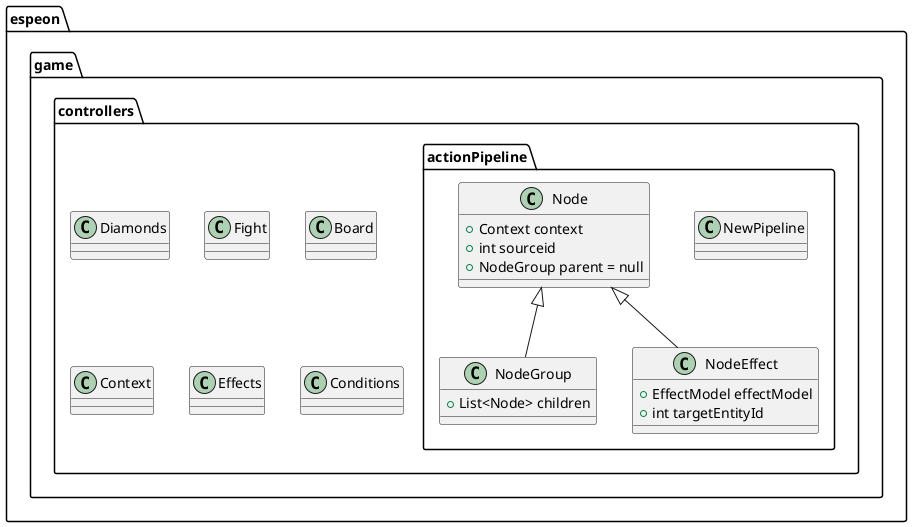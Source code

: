 @startuml controllers

package espeon.game.controllers {
	class Diamonds {}

	class Fight {}
	class Board {}
	class Context {}

	class Effects {}
	class Conditions {}

	package actionPipeline {
		class NewPipeline {
			
		}
		class Node {
			+Context context
			+int sourceid
			+NodeGroup parent = null
		}
		class NodeGroup {
			+List<Node> children
		}
		class NodeEffect {
			+EffectModel effectModel
			+int targetEntityId
		}
		Node <|-- NodeEffect
		Node <|-- NodeGroup
	}
}

@enduml

